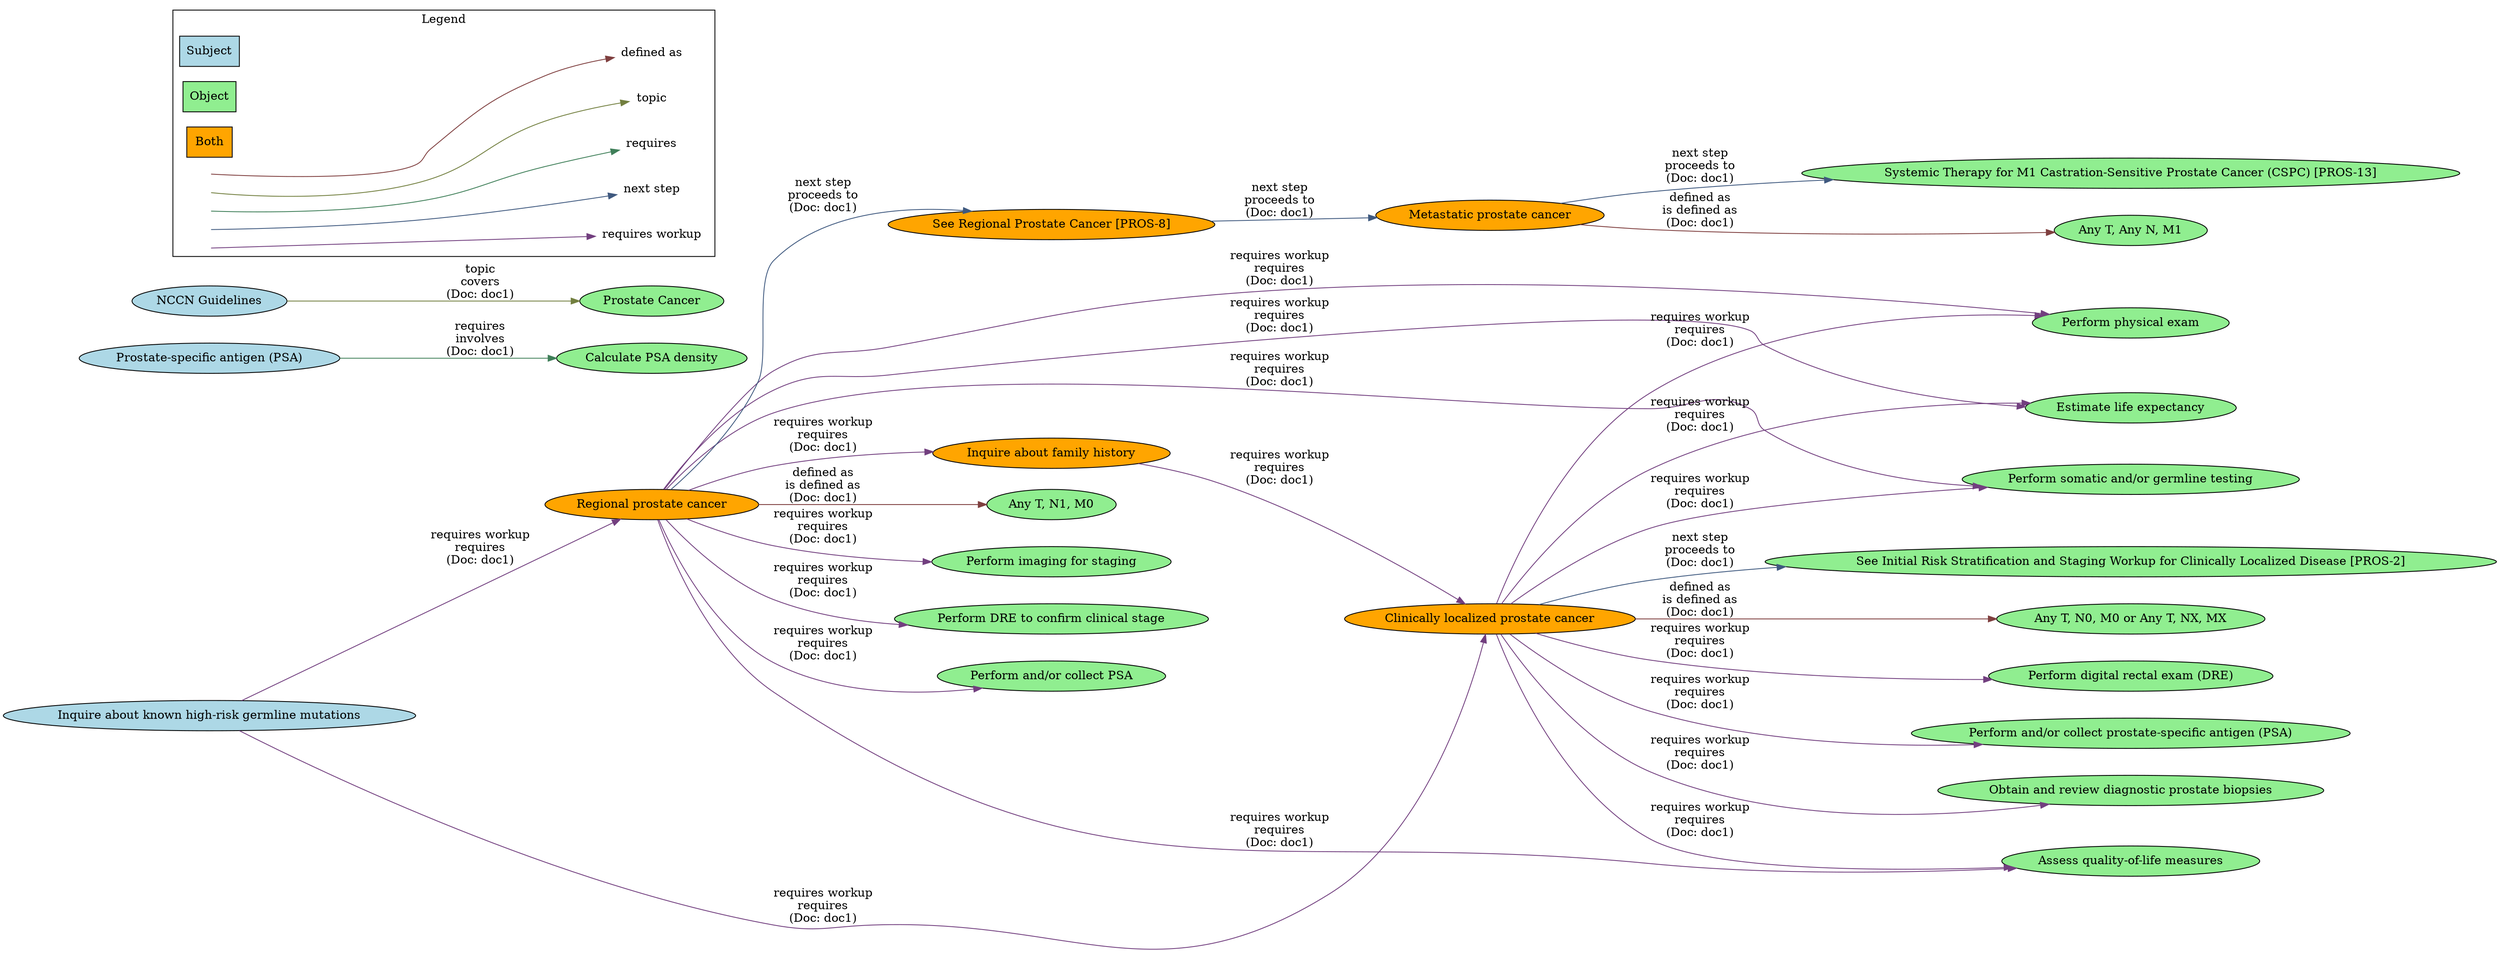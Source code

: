 digraph G {
  rankdir=LR;
  node [style=filled];
  "Inquire about known high-risk germline mutations" [label="Inquire about known high-risk germline mutations", fillcolor="#ADD8E6"];
  "Regional prostate cancer" [label="Regional prostate cancer", fillcolor="#FFA500"];
  "Inquire about family history" [label="Inquire about family history", fillcolor="#FFA500"];
  "Clinically localized prostate cancer" [label="Clinically localized prostate cancer", fillcolor="#FFA500"];
  "See Initial Risk Stratification and Staging Workup for Clinically Localized Disease [PROS-2]" [label="See Initial Risk Stratification and Staging Workup for Clinically Localized Disease [PROS-2]", fillcolor="#90EE90"];
  "Any T, N0, M0 or Any T, NX, MX" [label="Any T, N0, M0 or Any T, NX, MX", fillcolor="#90EE90"];
  "Perform physical exam" [label="Perform physical exam", fillcolor="#90EE90"];
  "Perform digital rectal exam (DRE)" [label="Perform digital rectal exam (DRE)", fillcolor="#90EE90"];
  "Perform and/or collect prostate-specific antigen (PSA)" [label="Perform and/or collect prostate-specific antigen (PSA)", fillcolor="#90EE90"];
  "Obtain and review diagnostic prostate biopsies" [label="Obtain and review diagnostic prostate biopsies", fillcolor="#90EE90"];
  "Estimate life expectancy" [label="Estimate life expectancy", fillcolor="#90EE90"];
  "Perform somatic and/or germline testing" [label="Perform somatic and/or germline testing", fillcolor="#90EE90"];
  "Assess quality-of-life measures" [label="Assess quality-of-life measures", fillcolor="#90EE90"];
  "Prostate-specific antigen (PSA)" [label="Prostate-specific antigen (PSA)", fillcolor="#ADD8E6"];
  "Calculate PSA density" [label="Calculate PSA density", fillcolor="#90EE90"];
  "Any T, N1, M0" [label="Any T, N1, M0", fillcolor="#90EE90"];
  "Perform imaging for staging" [label="Perform imaging for staging", fillcolor="#90EE90"];
  "Perform DRE to confirm clinical stage" [label="Perform DRE to confirm clinical stage", fillcolor="#90EE90"];
  "Perform and/or collect PSA" [label="Perform and/or collect PSA", fillcolor="#90EE90"];
  "See Regional Prostate Cancer [PROS-8]" [label="See Regional Prostate Cancer [PROS-8]", fillcolor="#FFA500"];
  "Metastatic prostate cancer" [label="Metastatic prostate cancer", fillcolor="#FFA500"];
  "Any T, Any N, M1" [label="Any T, Any N, M1", fillcolor="#90EE90"];
  "Systemic Therapy for M1 Castration-Sensitive Prostate Cancer (CSPC) [PROS-13]" [label="Systemic Therapy for M1 Castration-Sensitive Prostate Cancer (CSPC) [PROS-13]", fillcolor="#90EE90"];
  "NCCN Guidelines" [label="NCCN Guidelines", fillcolor="#ADD8E6"];
  "Prostate Cancer" [label="Prostate Cancer", fillcolor="#90EE90"];
  "Inquire about known high-risk germline mutations" -> "Regional prostate cancer" [label="requires workup\nrequires\n(Doc: doc1)", color="#723f7f"];
  "Inquire about known high-risk germline mutations" -> "Clinically localized prostate cancer" [label="requires workup\nrequires\n(Doc: doc1)", color="#723f7f"];
  "Regional prostate cancer" -> "Inquire about family history" [label="requires workup\nrequires\n(Doc: doc1)", color="#723f7f"];
  "Regional prostate cancer" -> "Any T, N1, M0" [label="defined as\nis defined as\n(Doc: doc1)", color="#7f3f3f"];
  "Regional prostate cancer" -> "Perform imaging for staging" [label="requires workup\nrequires\n(Doc: doc1)", color="#723f7f"];
  "Regional prostate cancer" -> "Perform DRE to confirm clinical stage" [label="requires workup\nrequires\n(Doc: doc1)", color="#723f7f"];
  "Regional prostate cancer" -> "Perform and/or collect PSA" [label="requires workup\nrequires\n(Doc: doc1)", color="#723f7f"];
  "Regional prostate cancer" -> "See Regional Prostate Cancer [PROS-8]" [label="next step\nproceeds to\n(Doc: doc1)", color="#3f597f"];
  "Regional prostate cancer" -> "Perform physical exam" [label="requires workup\nrequires\n(Doc: doc1)", color="#723f7f"];
  "Regional prostate cancer" -> "Estimate life expectancy" [label="requires workup\nrequires\n(Doc: doc1)", color="#723f7f"];
  "Regional prostate cancer" -> "Perform somatic and/or germline testing" [label="requires workup\nrequires\n(Doc: doc1)", color="#723f7f"];
  "Regional prostate cancer" -> "Assess quality-of-life measures" [label="requires workup\nrequires\n(Doc: doc1)", color="#723f7f"];
  "Inquire about family history" -> "Clinically localized prostate cancer" [label="requires workup\nrequires\n(Doc: doc1)", color="#723f7f"];
  "Clinically localized prostate cancer" -> "See Initial Risk Stratification and Staging Workup for Clinically Localized Disease [PROS-2]" [label="next step\nproceeds to\n(Doc: doc1)", color="#3f597f"];
  "Clinically localized prostate cancer" -> "Any T, N0, M0 or Any T, NX, MX" [label="defined as\nis defined as\n(Doc: doc1)", color="#7f3f3f"];
  "Clinically localized prostate cancer" -> "Perform physical exam" [label="requires workup\nrequires\n(Doc: doc1)", color="#723f7f"];
  "Clinically localized prostate cancer" -> "Perform digital rectal exam (DRE)" [label="requires workup\nrequires\n(Doc: doc1)", color="#723f7f"];
  "Clinically localized prostate cancer" -> "Perform and/or collect prostate-specific antigen (PSA)" [label="requires workup\nrequires\n(Doc: doc1)", color="#723f7f"];
  "Clinically localized prostate cancer" -> "Obtain and review diagnostic prostate biopsies" [label="requires workup\nrequires\n(Doc: doc1)", color="#723f7f"];
  "Clinically localized prostate cancer" -> "Estimate life expectancy" [label="requires workup\nrequires\n(Doc: doc1)", color="#723f7f"];
  "Clinically localized prostate cancer" -> "Perform somatic and/or germline testing" [label="requires workup\nrequires\n(Doc: doc1)", color="#723f7f"];
  "Clinically localized prostate cancer" -> "Assess quality-of-life measures" [label="requires workup\nrequires\n(Doc: doc1)", color="#723f7f"];
  "Prostate-specific antigen (PSA)" -> "Calculate PSA density" [label="requires\ninvolves\n(Doc: doc1)", color="#3f7f59"];
  "See Regional Prostate Cancer [PROS-8]" -> "Metastatic prostate cancer" [label="next step\nproceeds to\n(Doc: doc1)", color="#3f597f"];
  "Metastatic prostate cancer" -> "Any T, Any N, M1" [label="defined as\nis defined as\n(Doc: doc1)", color="#7f3f3f"];
  "Metastatic prostate cancer" -> "Systemic Therapy for M1 Castration-Sensitive Prostate Cancer (CSPC) [PROS-13]" [label="next step\nproceeds to\n(Doc: doc1)", color="#3f597f"];
  "NCCN Guidelines" -> "Prostate Cancer" [label="topic\ncovers\n(Doc: doc1)", color="#727f3f"];
  subgraph cluster_legend {
    label = "Legend";
    node [shape=box];
    "Subject" [fillcolor="#ADD8E6"];
    "Object" [fillcolor="#90EE90"];
    "Both" [fillcolor="#FFA500"];
    "defined as" [shape=plaintext, fillcolor="white"];
    "dummy_defined as" [shape=point, style=invis];
    "dummy_defined as" -> "defined as" [color="#7f3f3f"];
    "topic" [shape=plaintext, fillcolor="white"];
    "dummy_topic" [shape=point, style=invis];
    "dummy_topic" -> "topic" [color="#727f3f"];
    "requires" [shape=plaintext, fillcolor="white"];
    "dummy_requires" [shape=point, style=invis];
    "dummy_requires" -> "requires" [color="#3f7f59"];
    "next step" [shape=plaintext, fillcolor="white"];
    "dummy_next step" [shape=point, style=invis];
    "dummy_next step" -> "next step" [color="#3f597f"];
    "requires workup" [shape=plaintext, fillcolor="white"];
    "dummy_requires workup" [shape=point, style=invis];
    "dummy_requires workup" -> "requires workup" [color="#723f7f"];
  }
}